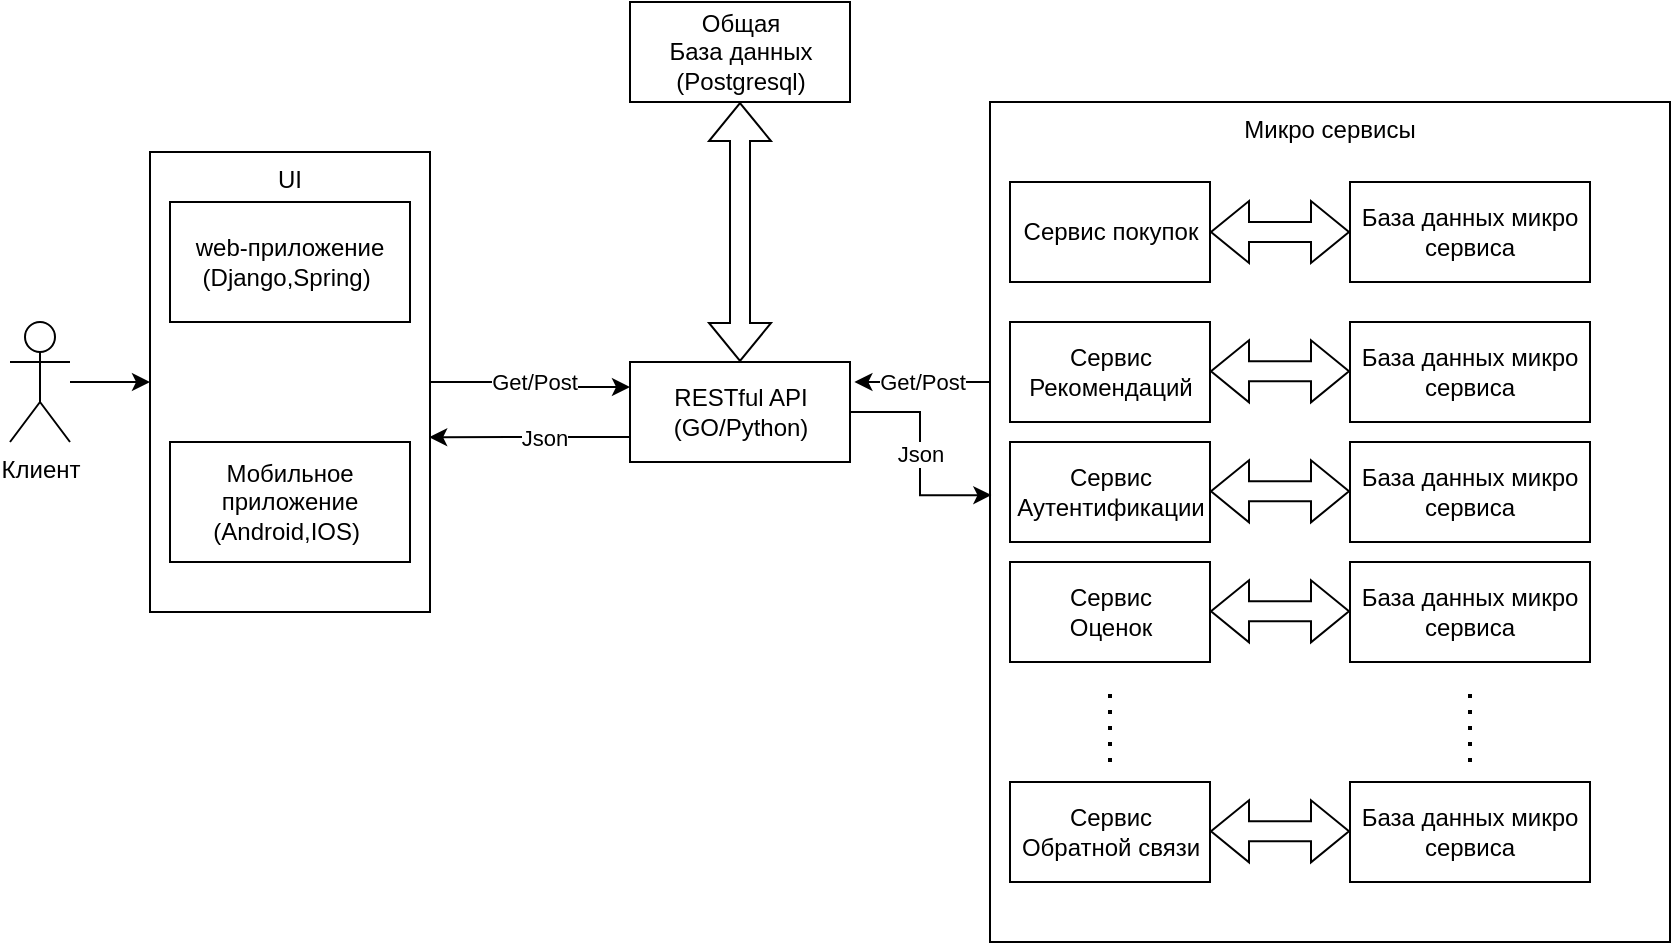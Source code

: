 <mxfile version="20.8.23" type="github">
  <diagram name="Страница 1" id="CZNab0NakzXZZ4kNDg0F">
    <mxGraphModel dx="961" dy="535" grid="1" gridSize="10" guides="1" tooltips="1" connect="1" arrows="1" fold="1" page="1" pageScale="1" pageWidth="827" pageHeight="1169" math="0" shadow="0">
      <root>
        <mxCell id="0" />
        <mxCell id="1" parent="0" />
        <mxCell id="8ZZmLPfvGCuFPmQEPbyR-1" value="Общая &lt;br&gt;База данных&lt;br&gt;(Postgresql)" style="html=1;" vertex="1" parent="1">
          <mxGeometry x="380" y="120" width="110" height="50" as="geometry" />
        </mxCell>
        <mxCell id="8ZZmLPfvGCuFPmQEPbyR-28" value="Json" style="edgeStyle=orthogonalEdgeStyle;rounded=0;orthogonalLoop=1;jettySize=auto;html=1;entryX=0.002;entryY=0.468;entryDx=0;entryDy=0;entryPerimeter=0;" edge="1" parent="1" source="8ZZmLPfvGCuFPmQEPbyR-2" target="8ZZmLPfvGCuFPmQEPbyR-21">
          <mxGeometry relative="1" as="geometry" />
        </mxCell>
        <mxCell id="8ZZmLPfvGCuFPmQEPbyR-2" value="RESTful API&lt;br&gt;(GO/Python)" style="html=1;" vertex="1" parent="1">
          <mxGeometry x="380" y="300" width="110" height="50" as="geometry" />
        </mxCell>
        <mxCell id="8ZZmLPfvGCuFPmQEPbyR-5" value="" style="shape=flexArrow;endArrow=classic;startArrow=classic;html=1;rounded=0;exitX=0.5;exitY=0;exitDx=0;exitDy=0;entryX=0.5;entryY=1;entryDx=0;entryDy=0;" edge="1" parent="1" source="8ZZmLPfvGCuFPmQEPbyR-2" target="8ZZmLPfvGCuFPmQEPbyR-1">
          <mxGeometry width="100" height="100" relative="1" as="geometry">
            <mxPoint x="340" y="290" as="sourcePoint" />
            <mxPoint x="440" y="190" as="targetPoint" />
          </mxGeometry>
        </mxCell>
        <mxCell id="8ZZmLPfvGCuFPmQEPbyR-17" style="edgeStyle=orthogonalEdgeStyle;rounded=0;orthogonalLoop=1;jettySize=auto;html=1;" edge="1" parent="1" source="8ZZmLPfvGCuFPmQEPbyR-6" target="8ZZmLPfvGCuFPmQEPbyR-15">
          <mxGeometry relative="1" as="geometry" />
        </mxCell>
        <mxCell id="8ZZmLPfvGCuFPmQEPbyR-6" value="Клиент" style="shape=umlActor;verticalLabelPosition=bottom;verticalAlign=top;html=1;outlineConnect=0;" vertex="1" parent="1">
          <mxGeometry x="70" y="280" width="30" height="60" as="geometry" />
        </mxCell>
        <mxCell id="8ZZmLPfvGCuFPmQEPbyR-9" value="web-приложение&lt;br&gt;(Django,Spring)&amp;nbsp;" style="rounded=0;whiteSpace=wrap;html=1;" vertex="1" parent="1">
          <mxGeometry x="150" y="220" width="120" height="60" as="geometry" />
        </mxCell>
        <mxCell id="8ZZmLPfvGCuFPmQEPbyR-10" value="Мобильное приложение&lt;br&gt;(Android,IOS)&amp;nbsp;" style="rounded=0;whiteSpace=wrap;html=1;" vertex="1" parent="1">
          <mxGeometry x="150" y="340" width="120" height="60" as="geometry" />
        </mxCell>
        <mxCell id="8ZZmLPfvGCuFPmQEPbyR-18" value="Get/Post" style="edgeStyle=orthogonalEdgeStyle;rounded=0;orthogonalLoop=1;jettySize=auto;html=1;entryX=0;entryY=0.25;entryDx=0;entryDy=0;" edge="1" parent="1" source="8ZZmLPfvGCuFPmQEPbyR-15" target="8ZZmLPfvGCuFPmQEPbyR-2">
          <mxGeometry relative="1" as="geometry">
            <Array as="points">
              <mxPoint x="340" y="310" />
              <mxPoint x="340" y="312" />
            </Array>
          </mxGeometry>
        </mxCell>
        <mxCell id="8ZZmLPfvGCuFPmQEPbyR-15" value="UI" style="rounded=0;whiteSpace=wrap;html=1;fillColor=none;verticalAlign=top;" vertex="1" parent="1">
          <mxGeometry x="140" y="195" width="140" height="230" as="geometry" />
        </mxCell>
        <mxCell id="8ZZmLPfvGCuFPmQEPbyR-19" value="" style="endArrow=classic;html=1;rounded=0;exitX=0;exitY=0.75;exitDx=0;exitDy=0;entryX=0.997;entryY=0.62;entryDx=0;entryDy=0;entryPerimeter=0;" edge="1" parent="1" source="8ZZmLPfvGCuFPmQEPbyR-2" target="8ZZmLPfvGCuFPmQEPbyR-15">
          <mxGeometry width="50" height="50" relative="1" as="geometry">
            <mxPoint x="460" y="320" as="sourcePoint" />
            <mxPoint x="510" y="270" as="targetPoint" />
          </mxGeometry>
        </mxCell>
        <mxCell id="8ZZmLPfvGCuFPmQEPbyR-20" value="Json" style="edgeLabel;html=1;align=center;verticalAlign=middle;resizable=0;points=[];" vertex="1" connectable="0" parent="8ZZmLPfvGCuFPmQEPbyR-19">
          <mxGeometry x="-0.131" relative="1" as="geometry">
            <mxPoint as="offset" />
          </mxGeometry>
        </mxCell>
        <mxCell id="8ZZmLPfvGCuFPmQEPbyR-26" value="Get/Post" style="edgeStyle=orthogonalEdgeStyle;rounded=0;orthogonalLoop=1;jettySize=auto;html=1;entryX=1.02;entryY=0.2;entryDx=0;entryDy=0;entryPerimeter=0;" edge="1" parent="1" source="8ZZmLPfvGCuFPmQEPbyR-21" target="8ZZmLPfvGCuFPmQEPbyR-2">
          <mxGeometry relative="1" as="geometry">
            <Array as="points">
              <mxPoint x="530" y="310" />
              <mxPoint x="530" y="310" />
            </Array>
          </mxGeometry>
        </mxCell>
        <mxCell id="8ZZmLPfvGCuFPmQEPbyR-21" value="Микро сервисы" style="rounded=0;whiteSpace=wrap;html=1;fillColor=none;verticalAlign=top;" vertex="1" parent="1">
          <mxGeometry x="560" y="170" width="340" height="420" as="geometry" />
        </mxCell>
        <mxCell id="8ZZmLPfvGCuFPmQEPbyR-29" value="Сервис покупок" style="html=1;" vertex="1" parent="1">
          <mxGeometry x="570" y="210" width="100" height="50" as="geometry" />
        </mxCell>
        <mxCell id="8ZZmLPfvGCuFPmQEPbyR-30" value="База данных микро сервиса" style="rounded=0;whiteSpace=wrap;html=1;fillColor=none;" vertex="1" parent="1">
          <mxGeometry x="740" y="210" width="120" height="50" as="geometry" />
        </mxCell>
        <mxCell id="8ZZmLPfvGCuFPmQEPbyR-31" value="Сервис&lt;br&gt;Рекомендаций" style="html=1;" vertex="1" parent="1">
          <mxGeometry x="570" y="280" width="100" height="50" as="geometry" />
        </mxCell>
        <mxCell id="8ZZmLPfvGCuFPmQEPbyR-32" value="Сервис&lt;br&gt;Аутентификации" style="html=1;" vertex="1" parent="1">
          <mxGeometry x="570" y="340" width="100" height="50" as="geometry" />
        </mxCell>
        <mxCell id="8ZZmLPfvGCuFPmQEPbyR-33" value="Сервис&lt;br&gt;Оценок" style="html=1;" vertex="1" parent="1">
          <mxGeometry x="570" y="400" width="100" height="50" as="geometry" />
        </mxCell>
        <mxCell id="8ZZmLPfvGCuFPmQEPbyR-34" value="Сервис&lt;br&gt;Обратной связи" style="html=1;" vertex="1" parent="1">
          <mxGeometry x="570" y="510" width="100" height="50" as="geometry" />
        </mxCell>
        <mxCell id="8ZZmLPfvGCuFPmQEPbyR-36" value="База данных микро сервиса" style="rounded=0;whiteSpace=wrap;html=1;fillColor=none;" vertex="1" parent="1">
          <mxGeometry x="740" y="280" width="120" height="50" as="geometry" />
        </mxCell>
        <mxCell id="8ZZmLPfvGCuFPmQEPbyR-37" value="База данных микро сервиса" style="rounded=0;whiteSpace=wrap;html=1;fillColor=none;" vertex="1" parent="1">
          <mxGeometry x="740" y="340" width="120" height="50" as="geometry" />
        </mxCell>
        <mxCell id="8ZZmLPfvGCuFPmQEPbyR-38" value="База данных микро сервиса" style="rounded=0;whiteSpace=wrap;html=1;fillColor=none;" vertex="1" parent="1">
          <mxGeometry x="740" y="400" width="120" height="50" as="geometry" />
        </mxCell>
        <mxCell id="8ZZmLPfvGCuFPmQEPbyR-39" value="База данных микро сервиса" style="rounded=0;whiteSpace=wrap;html=1;fillColor=none;" vertex="1" parent="1">
          <mxGeometry x="740" y="510" width="120" height="50" as="geometry" />
        </mxCell>
        <mxCell id="8ZZmLPfvGCuFPmQEPbyR-40" value="" style="endArrow=none;dashed=1;html=1;dashPattern=1 3;strokeWidth=2;rounded=0;" edge="1" parent="1">
          <mxGeometry width="50" height="50" relative="1" as="geometry">
            <mxPoint x="620" y="500" as="sourcePoint" />
            <mxPoint x="620" y="460" as="targetPoint" />
          </mxGeometry>
        </mxCell>
        <mxCell id="8ZZmLPfvGCuFPmQEPbyR-41" value="" style="endArrow=none;dashed=1;html=1;dashPattern=1 3;strokeWidth=2;rounded=0;" edge="1" parent="1">
          <mxGeometry width="50" height="50" relative="1" as="geometry">
            <mxPoint x="800" y="500" as="sourcePoint" />
            <mxPoint x="800" y="460" as="targetPoint" />
          </mxGeometry>
        </mxCell>
        <mxCell id="8ZZmLPfvGCuFPmQEPbyR-42" value="" style="shape=flexArrow;endArrow=classic;startArrow=classic;html=1;rounded=0;exitX=1;exitY=0.5;exitDx=0;exitDy=0;entryX=0;entryY=0.5;entryDx=0;entryDy=0;" edge="1" parent="1" source="8ZZmLPfvGCuFPmQEPbyR-29" target="8ZZmLPfvGCuFPmQEPbyR-30">
          <mxGeometry width="100" height="100" relative="1" as="geometry">
            <mxPoint x="970" y="330" as="sourcePoint" />
            <mxPoint x="1070" y="230" as="targetPoint" />
          </mxGeometry>
        </mxCell>
        <mxCell id="8ZZmLPfvGCuFPmQEPbyR-43" value="" style="shape=flexArrow;endArrow=classic;startArrow=classic;html=1;rounded=0;exitX=1;exitY=0.5;exitDx=0;exitDy=0;entryX=0;entryY=0.5;entryDx=0;entryDy=0;" edge="1" parent="1">
          <mxGeometry width="100" height="100" relative="1" as="geometry">
            <mxPoint x="670" y="304.66" as="sourcePoint" />
            <mxPoint x="740" y="304.66" as="targetPoint" />
          </mxGeometry>
        </mxCell>
        <mxCell id="8ZZmLPfvGCuFPmQEPbyR-44" value="" style="shape=flexArrow;endArrow=classic;startArrow=classic;html=1;rounded=0;exitX=1;exitY=0.5;exitDx=0;exitDy=0;entryX=0;entryY=0.5;entryDx=0;entryDy=0;" edge="1" parent="1">
          <mxGeometry width="100" height="100" relative="1" as="geometry">
            <mxPoint x="670" y="364.66" as="sourcePoint" />
            <mxPoint x="740" y="364.66" as="targetPoint" />
          </mxGeometry>
        </mxCell>
        <mxCell id="8ZZmLPfvGCuFPmQEPbyR-45" value="" style="shape=flexArrow;endArrow=classic;startArrow=classic;html=1;rounded=0;exitX=1;exitY=0.5;exitDx=0;exitDy=0;entryX=0;entryY=0.5;entryDx=0;entryDy=0;" edge="1" parent="1">
          <mxGeometry width="100" height="100" relative="1" as="geometry">
            <mxPoint x="670" y="424.66" as="sourcePoint" />
            <mxPoint x="740" y="424.66" as="targetPoint" />
          </mxGeometry>
        </mxCell>
        <mxCell id="8ZZmLPfvGCuFPmQEPbyR-46" value="" style="shape=flexArrow;endArrow=classic;startArrow=classic;html=1;rounded=0;exitX=1;exitY=0.5;exitDx=0;exitDy=0;entryX=0;entryY=0.5;entryDx=0;entryDy=0;" edge="1" parent="1">
          <mxGeometry width="100" height="100" relative="1" as="geometry">
            <mxPoint x="670" y="534.66" as="sourcePoint" />
            <mxPoint x="740" y="534.66" as="targetPoint" />
          </mxGeometry>
        </mxCell>
      </root>
    </mxGraphModel>
  </diagram>
</mxfile>
